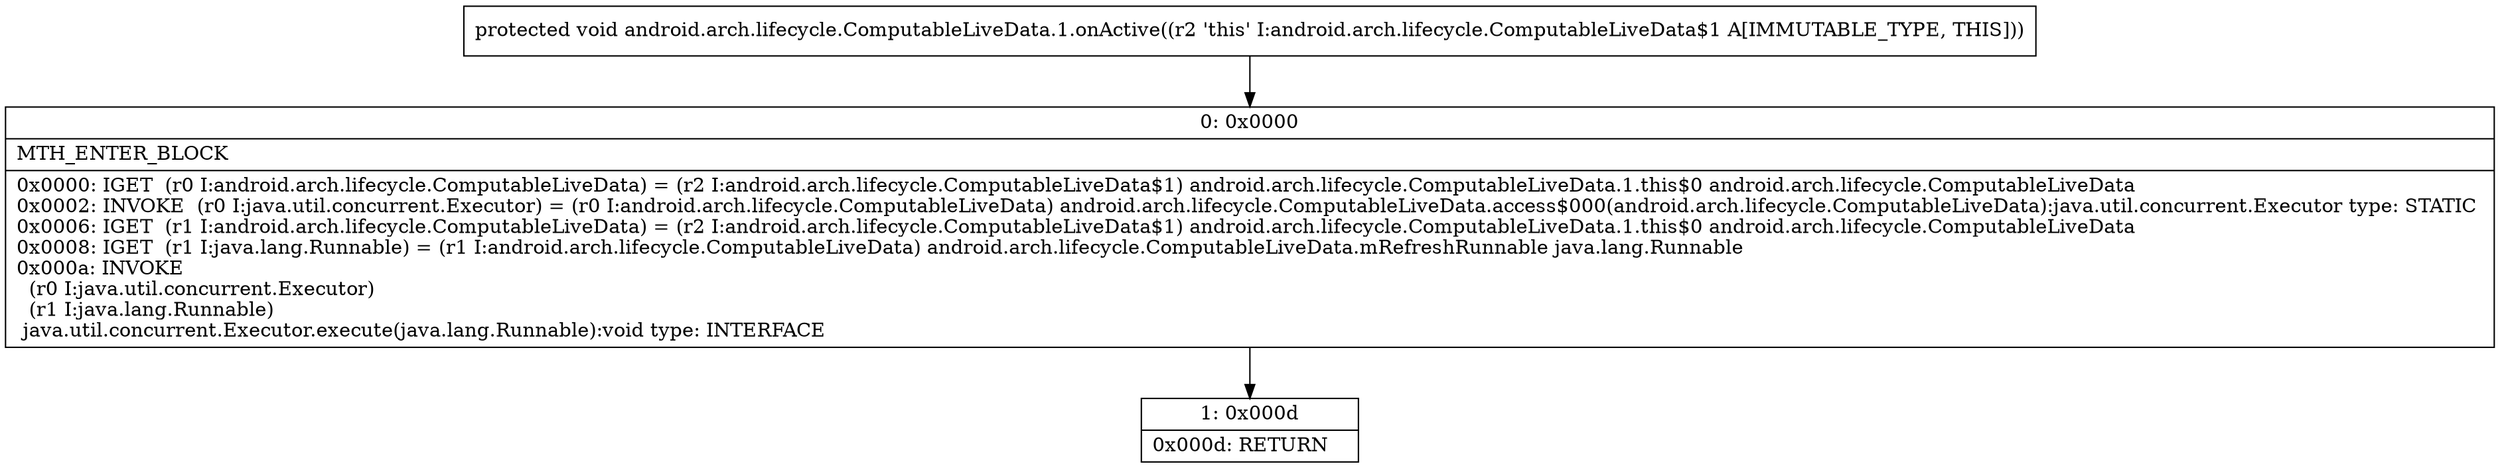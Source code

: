 digraph "CFG forandroid.arch.lifecycle.ComputableLiveData.1.onActive()V" {
Node_0 [shape=record,label="{0\:\ 0x0000|MTH_ENTER_BLOCK\l|0x0000: IGET  (r0 I:android.arch.lifecycle.ComputableLiveData) = (r2 I:android.arch.lifecycle.ComputableLiveData$1) android.arch.lifecycle.ComputableLiveData.1.this$0 android.arch.lifecycle.ComputableLiveData \l0x0002: INVOKE  (r0 I:java.util.concurrent.Executor) = (r0 I:android.arch.lifecycle.ComputableLiveData) android.arch.lifecycle.ComputableLiveData.access$000(android.arch.lifecycle.ComputableLiveData):java.util.concurrent.Executor type: STATIC \l0x0006: IGET  (r1 I:android.arch.lifecycle.ComputableLiveData) = (r2 I:android.arch.lifecycle.ComputableLiveData$1) android.arch.lifecycle.ComputableLiveData.1.this$0 android.arch.lifecycle.ComputableLiveData \l0x0008: IGET  (r1 I:java.lang.Runnable) = (r1 I:android.arch.lifecycle.ComputableLiveData) android.arch.lifecycle.ComputableLiveData.mRefreshRunnable java.lang.Runnable \l0x000a: INVOKE  \l  (r0 I:java.util.concurrent.Executor)\l  (r1 I:java.lang.Runnable)\l java.util.concurrent.Executor.execute(java.lang.Runnable):void type: INTERFACE \l}"];
Node_1 [shape=record,label="{1\:\ 0x000d|0x000d: RETURN   \l}"];
MethodNode[shape=record,label="{protected void android.arch.lifecycle.ComputableLiveData.1.onActive((r2 'this' I:android.arch.lifecycle.ComputableLiveData$1 A[IMMUTABLE_TYPE, THIS])) }"];
MethodNode -> Node_0;
Node_0 -> Node_1;
}


